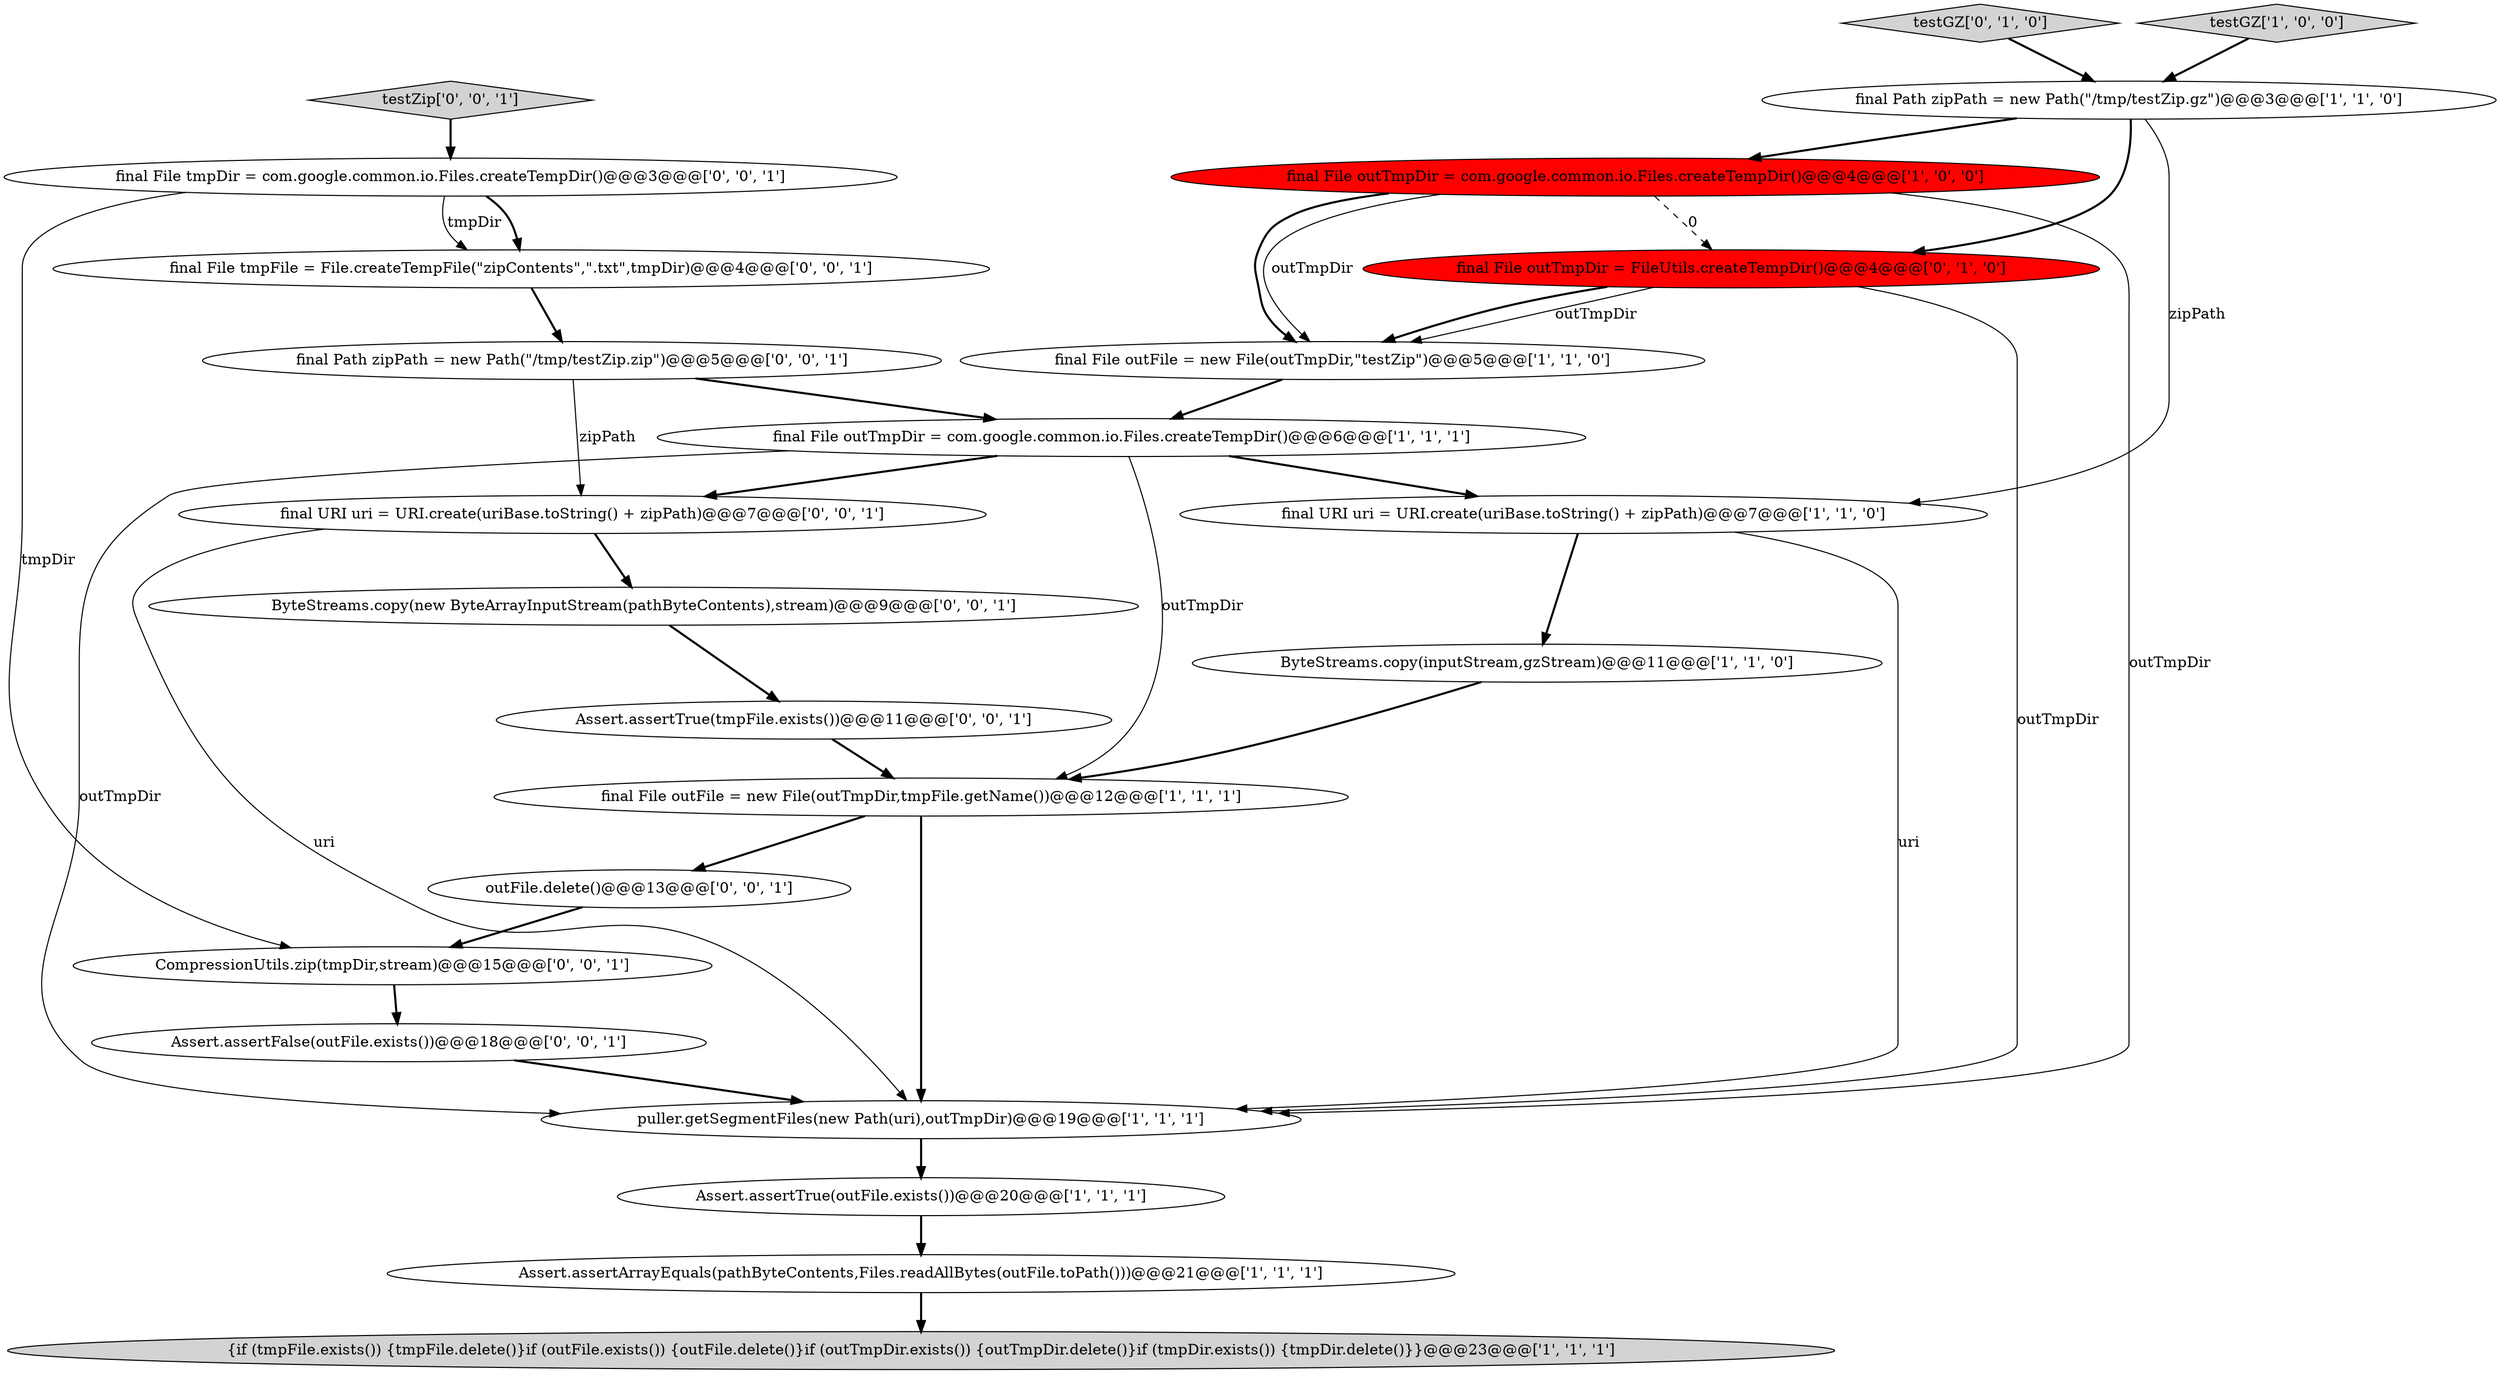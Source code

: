 digraph {
10 [style = filled, label = "Assert.assertTrue(outFile.exists())@@@20@@@['1', '1', '1']", fillcolor = white, shape = ellipse image = "AAA0AAABBB1BBB"];
0 [style = filled, label = "final URI uri = URI.create(uriBase.toString() + zipPath)@@@7@@@['1', '1', '0']", fillcolor = white, shape = ellipse image = "AAA0AAABBB1BBB"];
3 [style = filled, label = "Assert.assertArrayEquals(pathByteContents,Files.readAllBytes(outFile.toPath()))@@@21@@@['1', '1', '1']", fillcolor = white, shape = ellipse image = "AAA0AAABBB1BBB"];
17 [style = filled, label = "ByteStreams.copy(new ByteArrayInputStream(pathByteContents),stream)@@@9@@@['0', '0', '1']", fillcolor = white, shape = ellipse image = "AAA0AAABBB3BBB"];
22 [style = filled, label = "outFile.delete()@@@13@@@['0', '0', '1']", fillcolor = white, shape = ellipse image = "AAA0AAABBB3BBB"];
11 [style = filled, label = "ByteStreams.copy(inputStream,gzStream)@@@11@@@['1', '1', '0']", fillcolor = white, shape = ellipse image = "AAA0AAABBB1BBB"];
14 [style = filled, label = "final Path zipPath = new Path(\"/tmp/testZip.zip\")@@@5@@@['0', '0', '1']", fillcolor = white, shape = ellipse image = "AAA0AAABBB3BBB"];
13 [style = filled, label = "testGZ['0', '1', '0']", fillcolor = lightgray, shape = diamond image = "AAA0AAABBB2BBB"];
21 [style = filled, label = "testZip['0', '0', '1']", fillcolor = lightgray, shape = diamond image = "AAA0AAABBB3BBB"];
8 [style = filled, label = "final File outFile = new File(outTmpDir,\"testZip\")@@@5@@@['1', '1', '0']", fillcolor = white, shape = ellipse image = "AAA0AAABBB1BBB"];
23 [style = filled, label = "final File tmpFile = File.createTempFile(\"zipContents\",\".txt\",tmpDir)@@@4@@@['0', '0', '1']", fillcolor = white, shape = ellipse image = "AAA0AAABBB3BBB"];
12 [style = filled, label = "final File outTmpDir = FileUtils.createTempDir()@@@4@@@['0', '1', '0']", fillcolor = red, shape = ellipse image = "AAA1AAABBB2BBB"];
15 [style = filled, label = "CompressionUtils.zip(tmpDir,stream)@@@15@@@['0', '0', '1']", fillcolor = white, shape = ellipse image = "AAA0AAABBB3BBB"];
5 [style = filled, label = "final File outTmpDir = com.google.common.io.Files.createTempDir()@@@6@@@['1', '1', '1']", fillcolor = white, shape = ellipse image = "AAA0AAABBB1BBB"];
19 [style = filled, label = "Assert.assertFalse(outFile.exists())@@@18@@@['0', '0', '1']", fillcolor = white, shape = ellipse image = "AAA0AAABBB3BBB"];
6 [style = filled, label = "testGZ['1', '0', '0']", fillcolor = lightgray, shape = diamond image = "AAA0AAABBB1BBB"];
20 [style = filled, label = "final URI uri = URI.create(uriBase.toString() + zipPath)@@@7@@@['0', '0', '1']", fillcolor = white, shape = ellipse image = "AAA0AAABBB3BBB"];
18 [style = filled, label = "final File tmpDir = com.google.common.io.Files.createTempDir()@@@3@@@['0', '0', '1']", fillcolor = white, shape = ellipse image = "AAA0AAABBB3BBB"];
1 [style = filled, label = "final File outFile = new File(outTmpDir,tmpFile.getName())@@@12@@@['1', '1', '1']", fillcolor = white, shape = ellipse image = "AAA0AAABBB1BBB"];
9 [style = filled, label = "final Path zipPath = new Path(\"/tmp/testZip.gz\")@@@3@@@['1', '1', '0']", fillcolor = white, shape = ellipse image = "AAA0AAABBB1BBB"];
7 [style = filled, label = "{if (tmpFile.exists()) {tmpFile.delete()}if (outFile.exists()) {outFile.delete()}if (outTmpDir.exists()) {outTmpDir.delete()}if (tmpDir.exists()) {tmpDir.delete()}}@@@23@@@['1', '1', '1']", fillcolor = lightgray, shape = ellipse image = "AAA0AAABBB1BBB"];
16 [style = filled, label = "Assert.assertTrue(tmpFile.exists())@@@11@@@['0', '0', '1']", fillcolor = white, shape = ellipse image = "AAA0AAABBB3BBB"];
4 [style = filled, label = "final File outTmpDir = com.google.common.io.Files.createTempDir()@@@4@@@['1', '0', '0']", fillcolor = red, shape = ellipse image = "AAA1AAABBB1BBB"];
2 [style = filled, label = "puller.getSegmentFiles(new Path(uri),outTmpDir)@@@19@@@['1', '1', '1']", fillcolor = white, shape = ellipse image = "AAA0AAABBB1BBB"];
12->8 [style = solid, label="outTmpDir"];
20->17 [style = bold, label=""];
22->15 [style = bold, label=""];
20->2 [style = solid, label="uri"];
18->23 [style = bold, label=""];
5->20 [style = bold, label=""];
11->1 [style = bold, label=""];
9->4 [style = bold, label=""];
5->1 [style = solid, label="outTmpDir"];
5->2 [style = solid, label="outTmpDir"];
0->11 [style = bold, label=""];
10->3 [style = bold, label=""];
14->20 [style = solid, label="zipPath"];
4->2 [style = solid, label="outTmpDir"];
19->2 [style = bold, label=""];
18->23 [style = solid, label="tmpDir"];
15->19 [style = bold, label=""];
2->10 [style = bold, label=""];
21->18 [style = bold, label=""];
4->12 [style = dashed, label="0"];
1->22 [style = bold, label=""];
23->14 [style = bold, label=""];
0->2 [style = solid, label="uri"];
8->5 [style = bold, label=""];
5->0 [style = bold, label=""];
3->7 [style = bold, label=""];
16->1 [style = bold, label=""];
4->8 [style = solid, label="outTmpDir"];
18->15 [style = solid, label="tmpDir"];
12->8 [style = bold, label=""];
12->2 [style = solid, label="outTmpDir"];
4->8 [style = bold, label=""];
1->2 [style = bold, label=""];
9->12 [style = bold, label=""];
13->9 [style = bold, label=""];
6->9 [style = bold, label=""];
9->0 [style = solid, label="zipPath"];
17->16 [style = bold, label=""];
14->5 [style = bold, label=""];
}
